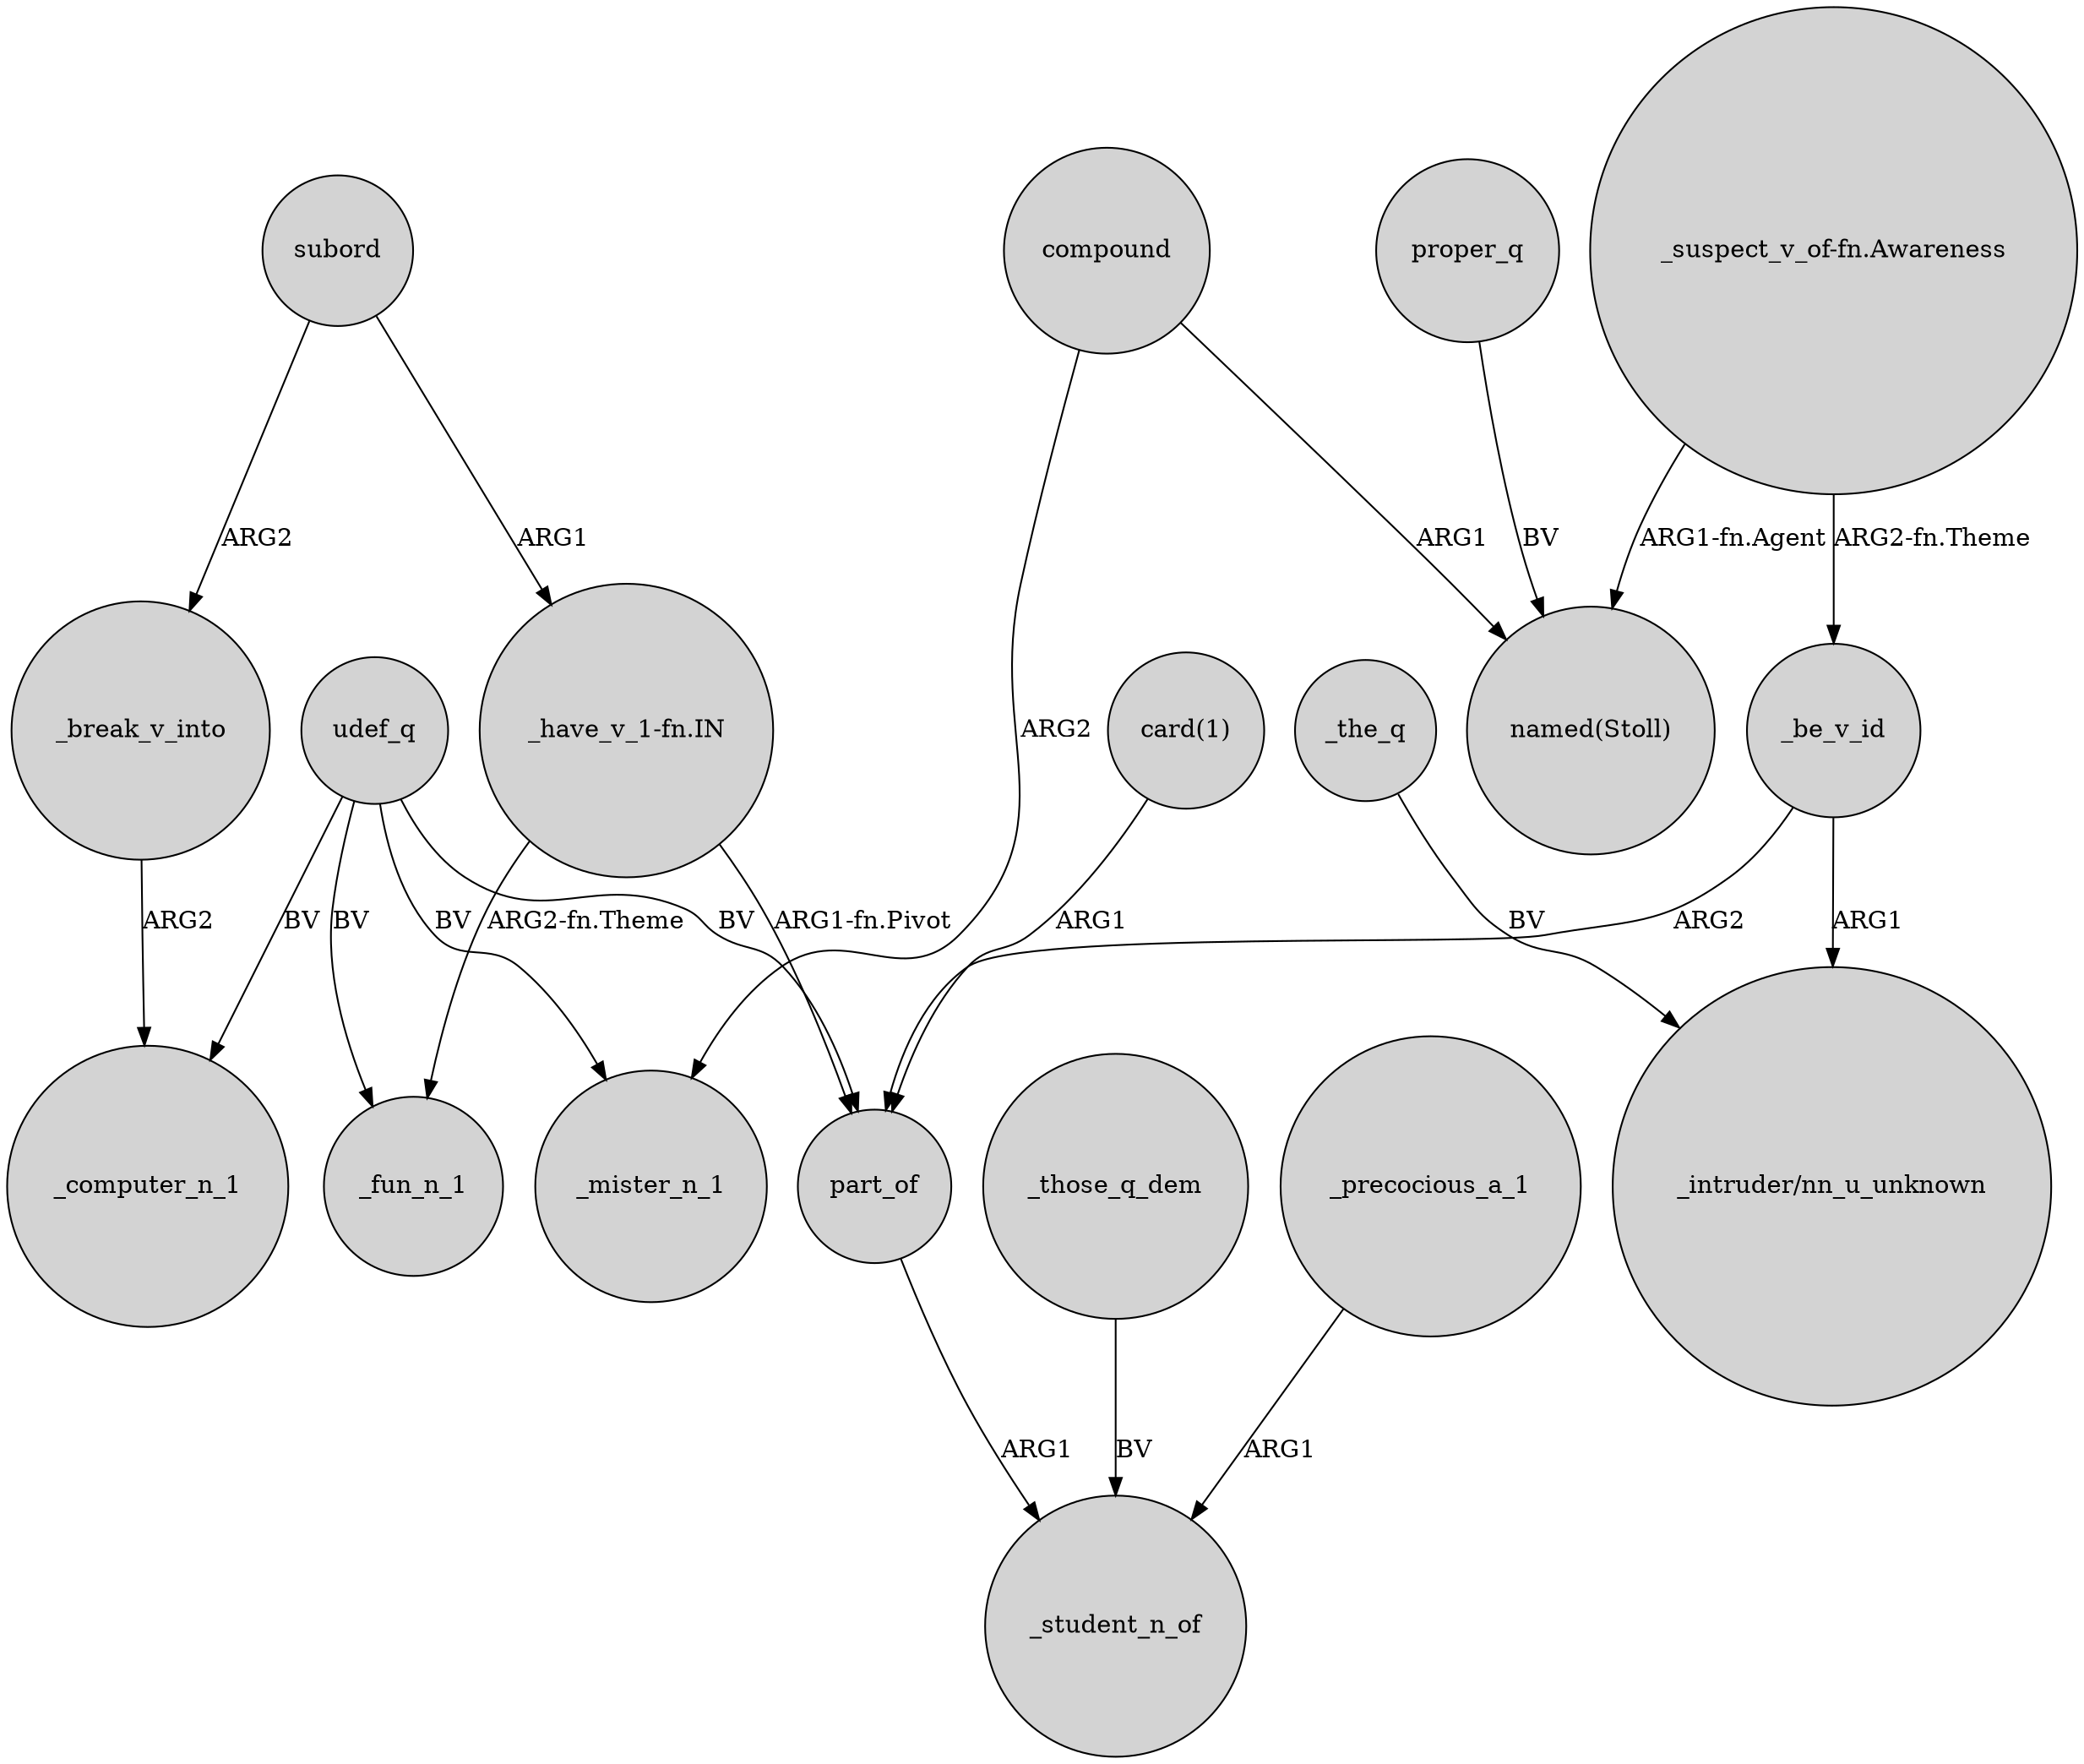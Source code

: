 digraph {
	node [shape=circle style=filled]
	udef_q -> part_of [label=BV]
	"_have_v_1-fn.IN" -> _fun_n_1 [label="ARG2-fn.Theme"]
	udef_q -> _fun_n_1 [label=BV]
	compound -> _mister_n_1 [label=ARG2]
	"_have_v_1-fn.IN" -> part_of [label="ARG1-fn.Pivot"]
	udef_q -> _mister_n_1 [label=BV]
	"_suspect_v_of-fn.Awareness" -> "named(Stoll)" [label="ARG1-fn.Agent"]
	udef_q -> _computer_n_1 [label=BV]
	"_suspect_v_of-fn.Awareness" -> _be_v_id [label="ARG2-fn.Theme"]
	subord -> _break_v_into [label=ARG2]
	part_of -> _student_n_of [label=ARG1]
	_break_v_into -> _computer_n_1 [label=ARG2]
	_those_q_dem -> _student_n_of [label=BV]
	proper_q -> "named(Stoll)" [label=BV]
	_be_v_id -> "_intruder/nn_u_unknown" [label=ARG1]
	"card(1)" -> part_of [label=ARG1]
	_the_q -> "_intruder/nn_u_unknown" [label=BV]
	subord -> "_have_v_1-fn.IN" [label=ARG1]
	_be_v_id -> part_of [label=ARG2]
	_precocious_a_1 -> _student_n_of [label=ARG1]
	compound -> "named(Stoll)" [label=ARG1]
}
